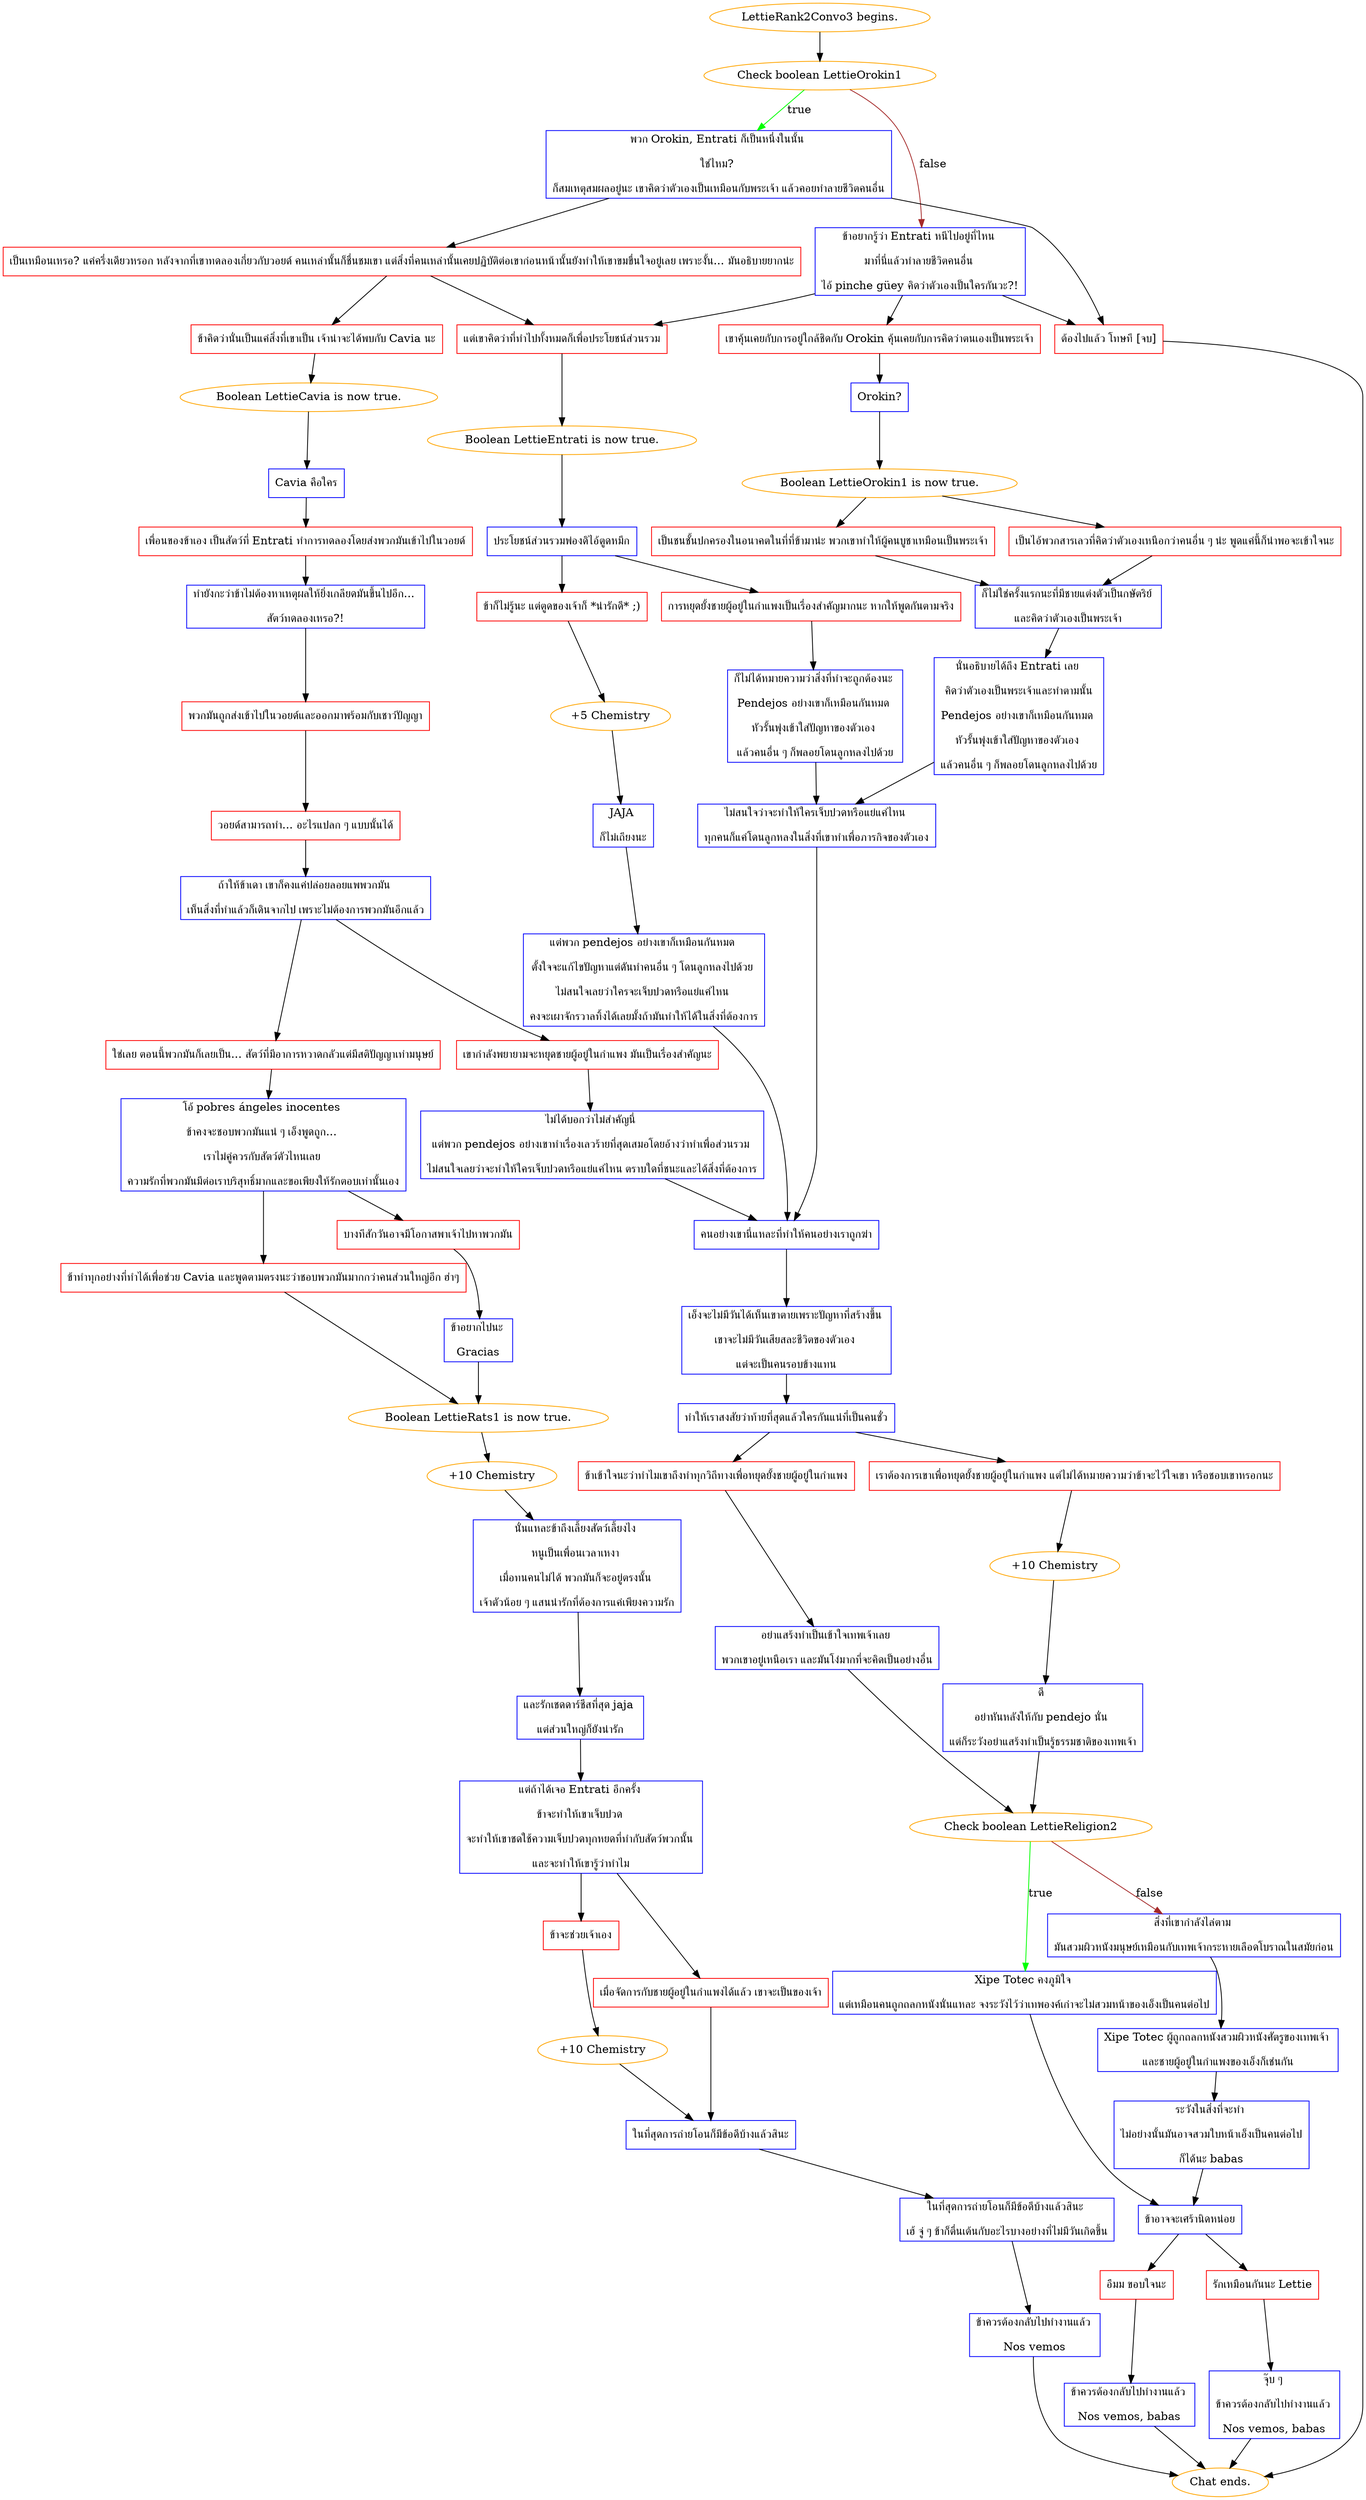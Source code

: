 digraph {
	"LettieRank2Convo3 begins." [color=orange];
		"LettieRank2Convo3 begins." -> j1666291197;
	j1666291197 [label="Check boolean LettieOrokin1",color=orange];
		j1666291197 -> j1142617634 [label=true,color=green];
		j1666291197 -> j2039473381 [label=false,color=brown];
	j1142617634 [label="พวก Orokin, Entrati ก็เป็นหนึ่งในนั้น 
ใช่ไหม? 
ก็สมเหตุสมผลอยู่นะ เขาคิดว่าตัวเองเป็นเหมือนกับพระเจ้า แล้วคอยทำลายชีวิตคนอื่น",shape=box,color=blue];
		j1142617634 -> j2603381561;
		j1142617634 -> j1805467083;
	j2039473381 [label="ข้าอยากรู้ว่า Entrati หนีไปอยู่ที่ไหน 
มาที่นี่แล้วทำลายชีวิตคนอื่น 
ไอ้ pinche güey คิดว่าตัวเองเป็นใครกันวะ?!",shape=box,color=blue];
		j2039473381 -> j78232228;
		j2039473381 -> j1119562219;
		j2039473381 -> j1805467083;
	j2603381561 [label="เป็นเหมือนเหรอ? แค่ครึ่งเดียวหรอก หลังจากที่เขาทดลองเกี่ยวกับวอยด์ คนเหล่านั้นก็ชื่นชมเขา แต่สิ่งที่คนเหล่านั้นเคยปฏิบัติต่อเขาก่อนหน้านั้นยังทำให้เขาขมขื่นใจอยู่เลย เพราะงั้น... มันอธิบายยากน่ะ",shape=box,color=red];
		j2603381561 -> j1879259271;
		j2603381561 -> j78232228;
	j1805467083 [label="ต้องไปแล้ว โทษที [จบ]",shape=box,color=red];
		j1805467083 -> "Chat ends.";
	j78232228 [label="แต่เขาคิดว่าที่ทำไปทั้งหมดก็เพื่อประโยชน์ส่วนรวม",shape=box,color=red];
		j78232228 -> j1142776882;
	j1119562219 [label="เขาคุ้นเคยกับการอยู่ใกล้ชิดกับ Orokin คุ้นเคยกับการคิดว่าตนเองเป็นพระเจ้า",shape=box,color=red];
		j1119562219 -> j1470456656;
	j1879259271 [label="ข้าคิดว่านั่นเป็นแค่สิ่งที่เขาเป็น เจ้าน่าจะได้พบกับ Cavia นะ",shape=box,color=red];
		j1879259271 -> j2383722362;
	"Chat ends." [color=orange];
	j1142776882 [label="Boolean LettieEntrati is now true.",color=orange];
		j1142776882 -> j626011515;
	j1470456656 [label="Orokin?",shape=box,color=blue];
		j1470456656 -> j4157639181;
	j2383722362 [label="Boolean LettieCavia is now true.",color=orange];
		j2383722362 -> j3676777459;
	j626011515 [label="ประโยชน์ส่วนรวมพ่องดิไอ้ตูดหมึก",shape=box,color=blue];
		j626011515 -> j4062594858;
		j626011515 -> j1114476443;
	j4157639181 [label="Boolean LettieOrokin1 is now true.",color=orange];
		j4157639181 -> j4023638865;
		j4157639181 -> j215241234;
	j3676777459 [label="Cavia คือใคร",shape=box,color=blue];
		j3676777459 -> j4135810504;
	j4062594858 [label="ข้าก็ไม่รู้นะ แต่ตูดของเจ้าก็ *น่ารักดี* ;)",shape=box,color=red];
		j4062594858 -> j4272666242;
	j1114476443 [label="การหยุดยั้งชายผู้อยู่ในกำแพงเป็นเรื่องสำคัญมากนะ หากให้พูดกันตามจริง",shape=box,color=red];
		j1114476443 -> j3525045513;
	j4023638865 [label="เป็นชนชั้นปกครองในอนาคตในที่ที่ข้ามาน่ะ พวกเขาทำให้ผู้คนบูชาเหมือนเป็นพระเจ้า",shape=box,color=red];
		j4023638865 -> j2889411030;
	j215241234 [label="เป็นไอ้พวกสารเลวที่คิดว่าตัวเองเหนือกว่าคนอื่น ๆ น่ะ พูดแค่นี้ก็น่าพอจะเข้าใจนะ",shape=box,color=red];
		j215241234 -> j2889411030;
	j4135810504 [label="เพื่อนของข้าเอง เป็นสัตว์ที่ Entrati ทำการทดลองโดยส่งพวกมันเข้าไปในวอยด์",shape=box,color=red];
		j4135810504 -> j3816443215;
	j4272666242 [label="+5 Chemistry",color=orange];
		j4272666242 -> j4146288059;
	j3525045513 [label="ก็ไม่ได้หมายความว่าสิ่งที่ทำจะถูกต้องนะ 
Pendejos อย่างเขาก็เหมือนกันหมด 
หัวรั้นพุ่งเข้าใส่ปัญหาของตัวเอง 
แล้วคนอื่น ๆ ก็พลอยโดนลูกหลงไปด้วย",shape=box,color=blue];
		j3525045513 -> j3567714010;
	j2889411030 [label="ก็ไม่ใช่ครั้งแรกนะที่มีชายแต่งตัวเป็นกษัตริย์ 
และคิดว่าตัวเองเป็นพระเจ้า",shape=box,color=blue];
		j2889411030 -> j154453734;
	j3816443215 [label="ทำยังกะว่าข้าไม่ต้องหาเหตุผลให้ยิ่งเกลียดมันขึ้นไปอีก... 
สัตว์ทดลองเหรอ?!",shape=box,color=blue];
		j3816443215 -> j3182210687;
	j4146288059 [label="JAJA 
ก็ไม่เถียงนะ",shape=box,color=blue];
		j4146288059 -> j2950247535;
	j3567714010 [label="ไม่สนใจว่าจะทำให้ใครเจ็บปวดหรือแย่แค่ไหน 
ทุกคนก็แค่โดนลูกหลงในสิ่งที่เขาทำเพื่อภารกิจของตัวเอง",shape=box,color=blue];
		j3567714010 -> j1038557127;
	j154453734 [label="นั่นอธิบายได้ถึง Entrati เลย 
คิดว่าตัวเองเป็นพระเจ้าและทำตามนั้น
Pendejos อย่างเขาก็เหมือนกันหมด 
หัวรั้นพุ่งเข้าใส่ปัญหาของตัวเอง 
แล้วคนอื่น ๆ ก็พลอยโดนลูกหลงไปด้วย",shape=box,color=blue];
		j154453734 -> j3567714010;
	j3182210687 [label="พวกมันถูกส่งเข้าไปในวอยด์และออกมาพร้อมกับเชาว์ปัญญา",shape=box,color=red];
		j3182210687 -> j3995858799;
	j2950247535 [label="แต่พวก pendejos อย่างเขาก็เหมือนกันหมด 
ตั้งใจจะแก้ไขปัญหาแต่ดันทำคนอื่น ๆ โดนลูกหลงไปด้วย 
ไม่สนใจเลยว่าใครจะเจ็บปวดหรือแย่แค่ไหน 
คงจะเผาจักรวาลทิ้งได้เลยมั้งถ้ามันทำให้ได้ในสิ่งที่ต้องการ",shape=box,color=blue];
		j2950247535 -> j1038557127;
	j1038557127 [label="คนอย่างเขานี่แหละที่ทำให้คนอย่างเราถูกฆ่า",shape=box,color=blue];
		j1038557127 -> j686943051;
	j3995858799 [label="วอยด์สามารถทำ... อะไรแปลก ๆ แบบนั้นได้",shape=box,color=red];
		j3995858799 -> j1858789377;
	j686943051 [label="เอ็งจะไม่มีวันได้เห็นเขาตายเพราะปัญหาที่สร้างขึ้น 
เขาจะไม่มีวันเสียสละชีวิตของตัวเอง 
แต่จะเป็นคนรอบข้างแทน",shape=box,color=blue];
		j686943051 -> j3463594036;
	j1858789377 [label="ถ้าให้ข้าเดา เขาก็คงแค่ปล่อยลอยแพพวกมัน 
เห็นสิ่งที่ทำแล้วก็เดินจากไป เพราะไม่ต้องการพวกมันอีกแล้ว",shape=box,color=blue];
		j1858789377 -> j1642668315;
		j1858789377 -> j3919494905;
	j3463594036 [label="ทำให้เราสงสัยว่าท้ายที่สุดแล้วใครกันแน่ที่เป็นคนชั่ว",shape=box,color=blue];
		j3463594036 -> j777812851;
		j3463594036 -> j2177108387;
	j1642668315 [label="ใช่เลย ตอนนี้พวกมันก็เลยเป็น... สัตว์ที่มีอาการหวาดกลัวแต่มีสติปัญญาเท่ามนุษย์",shape=box,color=red];
		j1642668315 -> j2498039178;
	j3919494905 [label="เขากำลังพยายามจะหยุดชายผู้อยู่ในกำแพง มันเป็นเรื่องสำคัญนะ",shape=box,color=red];
		j3919494905 -> j460599248;
	j777812851 [label="ข้าเข้าใจนะว่าทำไมเขาถึงทำทุกวิถีทางเพื่อหยุดยั้งชายผู้อยู่ในกำแพง",shape=box,color=red];
		j777812851 -> j4101965881;
	j2177108387 [label="เราต้องการเขาเพื่อหยุดยั้งชายผู้อยู่ในกำแพง แต่ไม่ได้หมายความว่าข้าจะไว้ใจเขา หรือชอบเขาหรอกนะ",shape=box,color=red];
		j2177108387 -> j1362649789;
	j2498039178 [label="โอ้ pobres ángeles inocentes 
ข้าคงจะชอบพวกมันแน่ ๆ เอ็งพูดถูก... 
เราไม่คู่ควรกับสัตว์ตัวไหนเลย 
ความรักที่พวกมันมีต่อเราบริสุทธิ์มากและขอเพียงให้รักตอบเท่านั้นเอง",shape=box,color=blue];
		j2498039178 -> j1125563533;
		j2498039178 -> j706964842;
	j460599248 [label="ไม่ได้บอกว่าไม่สำคัญนี่ 
แต่พวก pendejos อย่างเขาทำเรื่องเลวร้ายที่สุดเสมอโดยอ้างว่าทำเพื่อส่วนรวม 
ไม่สนใจเลยว่าจะทำให้ใครเจ็บปวดหรือแย่แค่ไหน ตราบใดที่ชนะและได้สิ่งที่ต้องการ",shape=box,color=blue];
		j460599248 -> j1038557127;
	j4101965881 [label="อย่าแสร้งทำเป็นเข้าใจเทพเจ้าเลย 
พวกเขาอยู่เหนือเรา และมันโง่มากที่จะคิดเป็นอย่างอื่น",shape=box,color=blue];
		j4101965881 -> j3201214572;
	j1362649789 [label="+10 Chemistry",color=orange];
		j1362649789 -> j2638017023;
	j1125563533 [label="ข้าทำทุกอย่างที่ทำได้เพื่อช่วย Cavia และพูดตามตรงนะว่าชอบพวกมันมากกว่าคนส่วนใหญ่อีก ฮ่าๆ",shape=box,color=red];
		j1125563533 -> j2947279248;
	j706964842 [label="บางทีสักวันอาจมีโอกาสพาเจ้าไปหาพวกมัน",shape=box,color=red];
		j706964842 -> j3315928418;
	j3201214572 [label="Check boolean LettieReligion2",color=orange];
		j3201214572 -> j2323516119 [label=true,color=green];
		j3201214572 -> j1460197317 [label=false,color=brown];
	j2638017023 [label="ดี 
อย่าหันหลังให้กับ pendejo นั่น 
แต่ก็ระวังอย่าแสร้งทำเป็นรู้ธรรมชาติของเทพเจ้า",shape=box,color=blue];
		j2638017023 -> j3201214572;
	j2947279248 [label="Boolean LettieRats1 is now true.",color=orange];
		j2947279248 -> j3466336563;
	j3315928418 [label="ข้าอยากไปนะ 
Gracias",shape=box,color=blue];
		j3315928418 -> j2947279248;
	j2323516119 [label="Xipe Totec คงภูมิใจ 
แต่เหมือนคนถูกถลกหนังนั่นแหละ จงระวังไว้ว่าเทพองค์เก่าจะไม่สวมหน้าของเอ็งเป็นคนต่อไป",shape=box,color=blue];
		j2323516119 -> j1670015617;
	j1460197317 [label="สิ่งที่เขากำลังไล่ตาม 
มันสวมผิวหนังมนุษย์เหมือนกับเทพเจ้ากระหายเลือดโบราณในสมัยก่อน",shape=box,color=blue];
		j1460197317 -> j1692881356;
	j3466336563 [label="+10 Chemistry",color=orange];
		j3466336563 -> j1026439951;
	j1670015617 [label="ข้าอาจจะเศร้านิดหน่อย",shape=box,color=blue];
		j1670015617 -> j347317559;
		j1670015617 -> j843503009;
	j1692881356 [label="Xipe Totec ผู้ถูกถลกหนังสวมผิวหนังศัตรูของเทพเจ้า 
และชายผู้อยู่ในกำแพงของเอ็งก็เช่นกัน",shape=box,color=blue];
		j1692881356 -> j2259494697;
	j1026439951 [label="นั่นแหละข้าถึงเลี้ยงสัตว์เลี้ยงไง 
หนูเป็นเพื่อนเวลาเหงา 
เมื่อทนคนไม่ได้ พวกมันก็จะอยู่ตรงนั้น 
เจ้าตัวน้อย ๆ แสนน่ารักที่ต้องการแค่เพียงความรัก",shape=box,color=blue];
		j1026439951 -> j2180057274;
	j347317559 [label="อืมม ขอบใจนะ",shape=box,color=red];
		j347317559 -> j2437119430;
	j843503009 [label="รักเหมือนกันนะ Lettie",shape=box,color=red];
		j843503009 -> j2855980599;
	j2259494697 [label="ระวังในสิ่งที่จะทำ 
ไม่อย่างนั้นมันอาจสวมใบหน้าเอ็งเป็นคนต่อไป
ก็ได้นะ babas",shape=box,color=blue];
		j2259494697 -> j1670015617;
	j2180057274 [label="และรักเชดดาร์ชีสที่สุด jaja 
แต่ส่วนใหญ่ก็ยังน่ารัก",shape=box,color=blue];
		j2180057274 -> j1734654979;
	j2437119430 [label="ข้าควรต้องกลับไปทำงานแล้ว 
Nos vemos, babas",shape=box,color=blue];
		j2437119430 -> "Chat ends.";
	j2855980599 [label="จุ๊บ ๆ 
ข้าควรต้องกลับไปทำงานแล้ว 
Nos vemos, babas",shape=box,color=blue];
		j2855980599 -> "Chat ends.";
	j1734654979 [label="แต่ถ้าได้เจอ Entrati อีกครั้ง 
ข้าจะทำให้เขาเจ็บปวด 
จะทำให้เขาชดใช้ความเจ็บปวดทุกหยดที่ทำกับสัตว์พวกนั้น 
และจะทำให้เขารู้ว่าทำไม",shape=box,color=blue];
		j1734654979 -> j3938308303;
		j1734654979 -> j1250855964;
	j3938308303 [label="ข้าจะช่วยเจ้าเอง",shape=box,color=red];
		j3938308303 -> j1813126256;
	j1250855964 [label="เมื่อจัดการกับชายผู้อยู่ในกำแพงได้แล้ว เขาจะเป็นของเจ้า",shape=box,color=red];
		j1250855964 -> j1092329171;
	j1813126256 [label="+10 Chemistry",color=orange];
		j1813126256 -> j1092329171;
	j1092329171 [label="ในที่สุดการถ่ายโอนก็มีข้อดีบ้างแล้วสินะ",shape=box,color=blue];
		j1092329171 -> j4219188792;
	j4219188792 [label="ในที่สุดการถ่ายโอนก็มีข้อดีบ้างแล้วสินะ 
เฮ้ จู่ ๆ ข้าก็ตื่นเต้นกับอะไรบางอย่างที่ไม่มีวันเกิดขึ้น",shape=box,color=blue];
		j4219188792 -> j1317226526;
	j1317226526 [label="ข้าควรต้องกลับไปทำงานแล้ว 
Nos vemos",shape=box,color=blue];
		j1317226526 -> "Chat ends.";
}